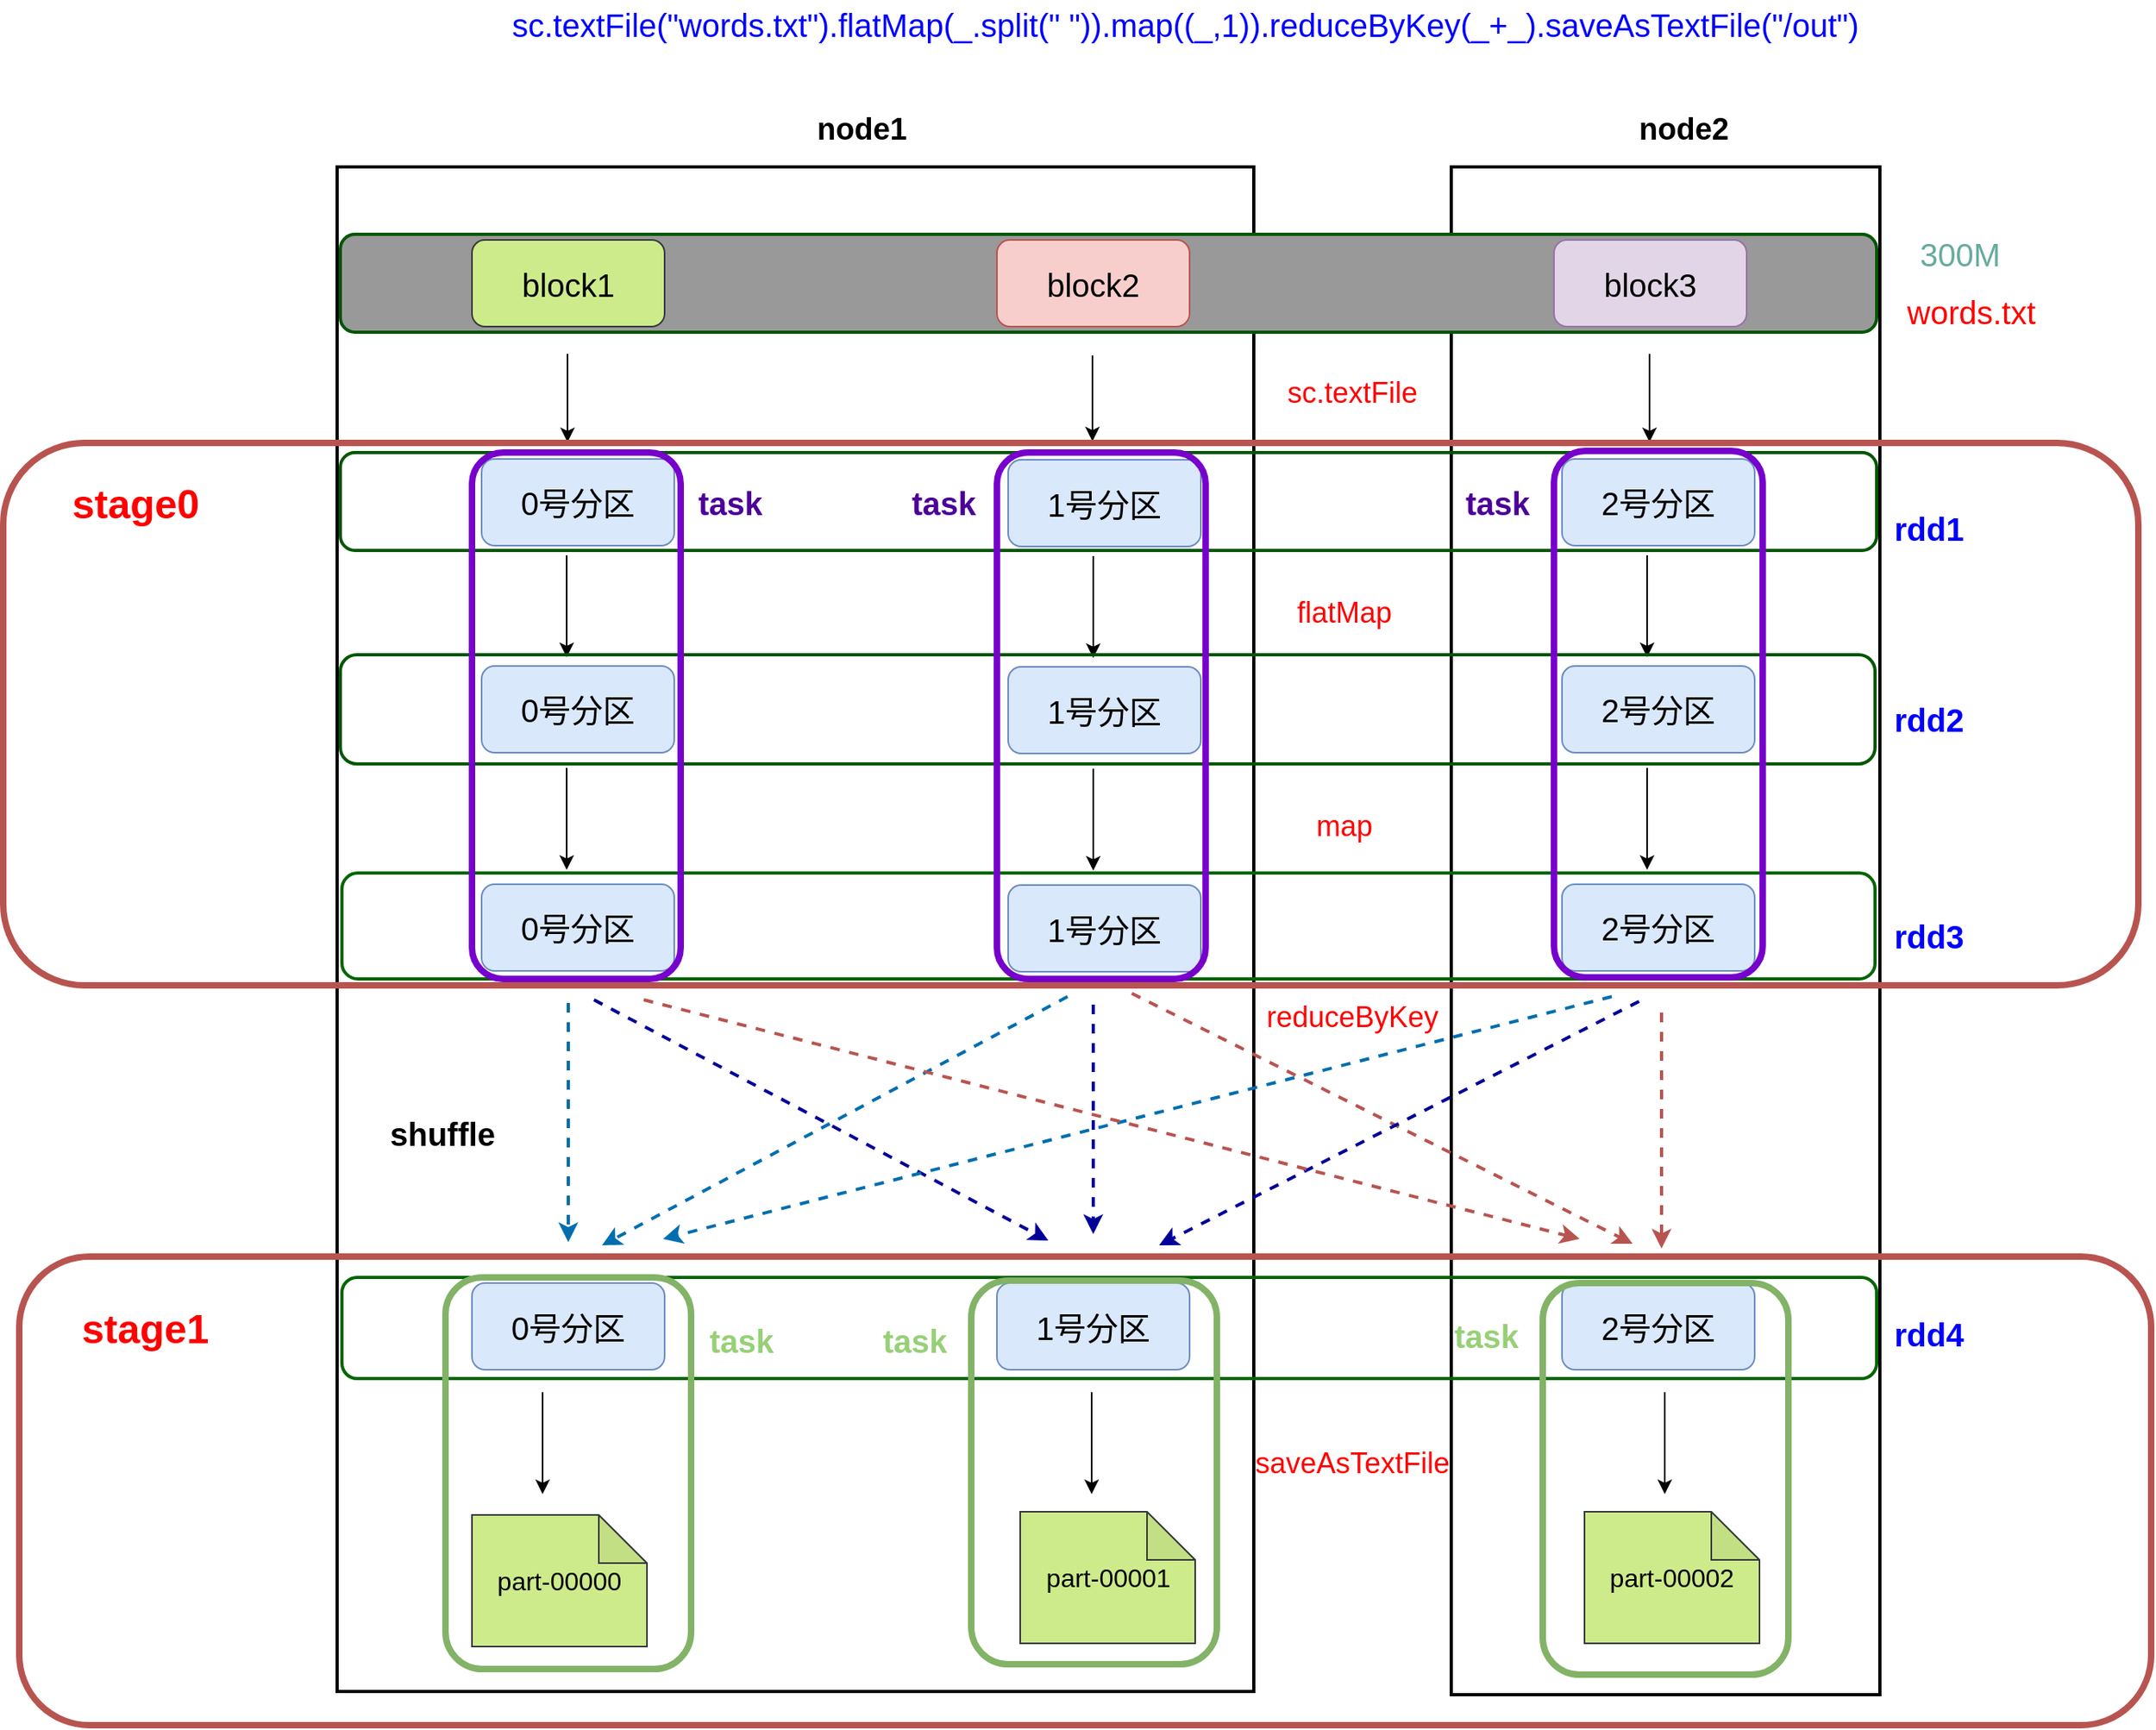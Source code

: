 <mxfile version="11.1.4" type="device"><diagram id="9jOsNlZzZztJnfB8J39i" name="Page-1"><mxGraphModel dx="2062" dy="1224" grid="0" gridSize="10" guides="1" tooltips="1" connect="1" arrows="1" fold="1" page="0" pageScale="1" pageWidth="827" pageHeight="1169" background="none" math="0" shadow="0"><root><mxCell id="0"/><mxCell id="1" parent="0"/><mxCell id="0o_KEIfpYe0PyPbBQkl--56" value="" style="rounded=0;whiteSpace=wrap;html=1;strokeColor=#000000;fillColor=#FFFFFF;gradientColor=#ffffff;strokeWidth=2;" parent="1" vertex="1"><mxGeometry x="616" y="23" width="267" height="952" as="geometry"/></mxCell><mxCell id="0o_KEIfpYe0PyPbBQkl--55" value="" style="rounded=0;whiteSpace=wrap;html=1;strokeColor=#000000;fillColor=#FFFFFF;gradientColor=#ffffff;strokeWidth=2;" parent="1" vertex="1"><mxGeometry x="-78" y="23" width="571" height="950" as="geometry"/></mxCell><mxCell id="0o_KEIfpYe0PyPbBQkl--109" value="" style="rounded=1;whiteSpace=wrap;html=1;shadow=0;fillColor=#999999;glass=0;strokeWidth=2;strokeColor=#005700;fontColor=#ffffff;" parent="1" vertex="1"><mxGeometry x="-76" y="65" width="957" height="61" as="geometry"/></mxCell><mxCell id="0o_KEIfpYe0PyPbBQkl--4" value="&lt;font style=&quot;font-size: 20px&quot; color=&quot;#0000ff&quot;&gt;sc.textFile(&quot;words.txt&quot;).flatMap(_.split(&quot; &quot;)).map((_,1)).reduceByKey(_+_).saveAsTextFile(&quot;/out&quot;)&lt;/font&gt;" style="text;html=1;resizable=0;points=[];autosize=1;align=left;verticalAlign=top;spacingTop=-4;" parent="1" vertex="1"><mxGeometry x="28.5" y="-80.5" width="849" height="17" as="geometry"/></mxCell><mxCell id="0o_KEIfpYe0PyPbBQkl--6" value="&lt;font style=&quot;font-size: 20px&quot;&gt;block1&lt;/font&gt;" style="rounded=1;whiteSpace=wrap;html=1;fillColor=#cdeb8b;strokeColor=#36393d;" parent="1" vertex="1"><mxGeometry x="6" y="68.5" width="120" height="54" as="geometry"/></mxCell><mxCell id="0o_KEIfpYe0PyPbBQkl--9" value="&lt;font style=&quot;font-size: 20px&quot; color=&quot;#ff0000&quot;&gt;words.txt&lt;/font&gt;" style="text;html=1;resizable=0;points=[];autosize=1;align=left;verticalAlign=top;spacingTop=-4;" parent="1" vertex="1"><mxGeometry x="898" y="98.5" width="90" height="17" as="geometry"/></mxCell><mxCell id="0o_KEIfpYe0PyPbBQkl--11" value="&lt;span style=&quot;color: rgb(103 , 171 , 159) ; font-size: 20px&quot;&gt;300M&lt;/span&gt;" style="text;html=1;resizable=0;points=[];autosize=1;align=left;verticalAlign=top;spacingTop=-4;" parent="1" vertex="1"><mxGeometry x="905.5" y="63" width="60" height="17" as="geometry"/></mxCell><mxCell id="0o_KEIfpYe0PyPbBQkl--15" value="" style="endArrow=classic;html=1;" parent="1" edge="1"><mxGeometry width="50" height="50" relative="1" as="geometry"><mxPoint x="65.5" y="139.5" as="sourcePoint"/><mxPoint x="65.5" y="194.5" as="targetPoint"/></mxGeometry></mxCell><mxCell id="0o_KEIfpYe0PyPbBQkl--16" value="&lt;font style=&quot;font-size: 20px&quot;&gt;0号分区&lt;/font&gt;" style="rounded=1;whiteSpace=wrap;html=1;fillColor=#dae8fc;strokeColor=#6c8ebf;" parent="1" vertex="1"><mxGeometry x="12" y="205" width="120" height="54" as="geometry"/></mxCell><mxCell id="0o_KEIfpYe0PyPbBQkl--31" value="&lt;font style=&quot;font-size: 20px&quot;&gt;0号分区&lt;/font&gt;" style="rounded=1;whiteSpace=wrap;html=1;fillColor=#dae8fc;strokeColor=#6c8ebf;" parent="1" vertex="1"><mxGeometry x="12" y="334" width="120" height="54" as="geometry"/></mxCell><mxCell id="0o_KEIfpYe0PyPbBQkl--32" value="" style="endArrow=classic;html=1;" parent="1" edge="1"><mxGeometry width="50" height="50" relative="1" as="geometry"><mxPoint x="65" y="265" as="sourcePoint"/><mxPoint x="65" y="328.5" as="targetPoint"/></mxGeometry></mxCell><mxCell id="0o_KEIfpYe0PyPbBQkl--33" value="&lt;font style=&quot;font-size: 20px&quot;&gt;0号分区&lt;/font&gt;" style="rounded=1;whiteSpace=wrap;html=1;fillColor=#dae8fc;strokeColor=#6c8ebf;" parent="1" vertex="1"><mxGeometry x="12" y="470" width="120" height="54" as="geometry"/></mxCell><mxCell id="0o_KEIfpYe0PyPbBQkl--34" value="" style="endArrow=classic;html=1;" parent="1" edge="1"><mxGeometry width="50" height="50" relative="1" as="geometry"><mxPoint x="65" y="397.5" as="sourcePoint"/><mxPoint x="65" y="461" as="targetPoint"/></mxGeometry></mxCell><mxCell id="0o_KEIfpYe0PyPbBQkl--35" value="&lt;font style=&quot;font-size: 20px&quot;&gt;0号分区&lt;/font&gt;" style="rounded=1;whiteSpace=wrap;html=1;fillColor=#dae8fc;strokeColor=#6c8ebf;" parent="1" vertex="1"><mxGeometry x="6" y="718.5" width="120" height="54" as="geometry"/></mxCell><mxCell id="0o_KEIfpYe0PyPbBQkl--36" value="" style="endArrow=classic;html=1;fillColor=#1ba1e2;strokeColor=#006EAF;dashed=1;strokeWidth=2;" parent="1" edge="1"><mxGeometry width="50" height="50" relative="1" as="geometry"><mxPoint x="66" y="544" as="sourcePoint"/><mxPoint x="66" y="693" as="targetPoint"/></mxGeometry></mxCell><mxCell id="0o_KEIfpYe0PyPbBQkl--37" value="&lt;font style=&quot;font-size: 20px&quot;&gt;block2&lt;/font&gt;" style="rounded=1;whiteSpace=wrap;html=1;fillColor=#f8cecc;strokeColor=#b85450;" parent="1" vertex="1"><mxGeometry x="333" y="68.5" width="120" height="54" as="geometry"/></mxCell><mxCell id="0o_KEIfpYe0PyPbBQkl--38" value="" style="endArrow=classic;html=1;" parent="1" edge="1"><mxGeometry width="50" height="50" relative="1" as="geometry"><mxPoint x="392.5" y="140.5" as="sourcePoint"/><mxPoint x="392.5" y="194" as="targetPoint"/></mxGeometry></mxCell><mxCell id="0o_KEIfpYe0PyPbBQkl--39" value="&lt;font style=&quot;font-size: 20px&quot;&gt;1号分区&lt;/font&gt;" style="rounded=1;whiteSpace=wrap;html=1;fillColor=#dae8fc;strokeColor=#6c8ebf;" parent="1" vertex="1"><mxGeometry x="340" y="205.5" width="120" height="54" as="geometry"/></mxCell><mxCell id="0o_KEIfpYe0PyPbBQkl--40" value="&lt;span style=&quot;font-size: 20px&quot;&gt;1号分区&lt;/span&gt;" style="rounded=1;whiteSpace=wrap;html=1;fillColor=#dae8fc;strokeColor=#6c8ebf;" parent="1" vertex="1"><mxGeometry x="340" y="334.5" width="120" height="54" as="geometry"/></mxCell><mxCell id="0o_KEIfpYe0PyPbBQkl--41" value="" style="endArrow=classic;html=1;" parent="1" edge="1"><mxGeometry width="50" height="50" relative="1" as="geometry"><mxPoint x="393" y="265.5" as="sourcePoint"/><mxPoint x="393" y="329" as="targetPoint"/></mxGeometry></mxCell><mxCell id="0o_KEIfpYe0PyPbBQkl--42" value="&lt;span style=&quot;font-size: 20px&quot;&gt;1号分区&lt;/span&gt;" style="rounded=1;whiteSpace=wrap;html=1;fillColor=#dae8fc;strokeColor=#6c8ebf;" parent="1" vertex="1"><mxGeometry x="340" y="470.5" width="120" height="54" as="geometry"/></mxCell><mxCell id="0o_KEIfpYe0PyPbBQkl--43" value="" style="endArrow=classic;html=1;" parent="1" edge="1"><mxGeometry width="50" height="50" relative="1" as="geometry"><mxPoint x="393" y="398" as="sourcePoint"/><mxPoint x="393" y="461.5" as="targetPoint"/></mxGeometry></mxCell><mxCell id="0o_KEIfpYe0PyPbBQkl--44" value="&lt;span style=&quot;font-size: 20px&quot;&gt;1号分区&lt;/span&gt;" style="rounded=1;whiteSpace=wrap;html=1;fillColor=#dae8fc;strokeColor=#6c8ebf;" parent="1" vertex="1"><mxGeometry x="333" y="718.5" width="120" height="54" as="geometry"/></mxCell><mxCell id="0o_KEIfpYe0PyPbBQkl--46" value="&lt;font style=&quot;font-size: 20px&quot;&gt;block3&lt;/font&gt;" style="rounded=1;whiteSpace=wrap;html=1;fillColor=#e1d5e7;strokeColor=#9673a6;" parent="1" vertex="1"><mxGeometry x="680" y="68.5" width="120" height="54" as="geometry"/></mxCell><mxCell id="0o_KEIfpYe0PyPbBQkl--47" value="" style="endArrow=classic;html=1;" parent="1" edge="1"><mxGeometry width="50" height="50" relative="1" as="geometry"><mxPoint x="739.5" y="139.5" as="sourcePoint"/><mxPoint x="739.5" y="194.5" as="targetPoint"/></mxGeometry></mxCell><mxCell id="0o_KEIfpYe0PyPbBQkl--48" value="&lt;font style=&quot;font-size: 20px&quot;&gt;2号分区&lt;/font&gt;" style="rounded=1;whiteSpace=wrap;html=1;fillColor=#dae8fc;strokeColor=#6c8ebf;" parent="1" vertex="1"><mxGeometry x="685" y="205" width="120" height="54" as="geometry"/></mxCell><mxCell id="0o_KEIfpYe0PyPbBQkl--49" value="&lt;span style=&quot;font-size: 20px&quot;&gt;2号分区&lt;/span&gt;" style="rounded=1;whiteSpace=wrap;html=1;fillColor=#dae8fc;strokeColor=#6c8ebf;" parent="1" vertex="1"><mxGeometry x="685" y="334" width="120" height="54" as="geometry"/></mxCell><mxCell id="0o_KEIfpYe0PyPbBQkl--50" value="" style="endArrow=classic;html=1;" parent="1" edge="1"><mxGeometry width="50" height="50" relative="1" as="geometry"><mxPoint x="738" y="265" as="sourcePoint"/><mxPoint x="738" y="328.5" as="targetPoint"/></mxGeometry></mxCell><mxCell id="0o_KEIfpYe0PyPbBQkl--51" value="&lt;span style=&quot;font-size: 20px&quot;&gt;2号分区&lt;/span&gt;" style="rounded=1;whiteSpace=wrap;html=1;fillColor=#dae8fc;strokeColor=#6c8ebf;" parent="1" vertex="1"><mxGeometry x="685" y="470" width="120" height="54" as="geometry"/></mxCell><mxCell id="0o_KEIfpYe0PyPbBQkl--52" value="" style="endArrow=classic;html=1;" parent="1" edge="1"><mxGeometry width="50" height="50" relative="1" as="geometry"><mxPoint x="738" y="397.5" as="sourcePoint"/><mxPoint x="738" y="461" as="targetPoint"/></mxGeometry></mxCell><mxCell id="0o_KEIfpYe0PyPbBQkl--53" value="&lt;span style=&quot;font-size: 20px&quot;&gt;2号分区&lt;/span&gt;" style="rounded=1;whiteSpace=wrap;html=1;fillColor=#dae8fc;strokeColor=#6c8ebf;" parent="1" vertex="1"><mxGeometry x="685" y="718.5" width="120" height="54" as="geometry"/></mxCell><mxCell id="0o_KEIfpYe0PyPbBQkl--58" value="&lt;font style=&quot;font-size: 19px&quot;&gt;&lt;b&gt;node1&lt;/b&gt;&lt;/font&gt;" style="text;html=1;resizable=0;points=[];autosize=1;align=left;verticalAlign=top;spacingTop=-4;" parent="1" vertex="1"><mxGeometry x="219" y="-14" width="66" height="16" as="geometry"/></mxCell><mxCell id="0o_KEIfpYe0PyPbBQkl--59" value="&lt;span style=&quot;font-size: 19px&quot;&gt;&lt;b&gt;node2&lt;/b&gt;&lt;/span&gt;" style="text;html=1;resizable=0;points=[];autosize=1;align=left;verticalAlign=top;spacingTop=-4;" parent="1" vertex="1"><mxGeometry x="731" y="-14" width="66" height="16" as="geometry"/></mxCell><mxCell id="0o_KEIfpYe0PyPbBQkl--62" value="&lt;font style=&quot;font-size: 18px&quot; color=&quot;#ff0000&quot;&gt;sc.textFile&lt;/font&gt;" style="text;html=1;resizable=0;points=[];autosize=1;align=left;verticalAlign=top;spacingTop=-4;" parent="1" vertex="1"><mxGeometry x="512" y="151" width="91" height="16" as="geometry"/></mxCell><mxCell id="0o_KEIfpYe0PyPbBQkl--63" value="" style="rounded=1;whiteSpace=wrap;html=1;shadow=0;fillColor=none;glass=0;strokeWidth=2;strokeColor=#005700;fontColor=#ffffff;" parent="1" vertex="1"><mxGeometry x="-76" y="201" width="957" height="61" as="geometry"/></mxCell><mxCell id="0o_KEIfpYe0PyPbBQkl--64" value="&lt;font style=&quot;font-size: 20px&quot; color=&quot;#0000ff&quot;&gt;&lt;b&gt;rdd1&lt;/b&gt;&lt;/font&gt;" style="text;html=1;resizable=0;points=[];autosize=1;align=left;verticalAlign=top;spacingTop=-4;" parent="1" vertex="1"><mxGeometry x="890" y="234" width="53" height="17" as="geometry"/></mxCell><mxCell id="0o_KEIfpYe0PyPbBQkl--65" value="" style="rounded=1;whiteSpace=wrap;html=1;shadow=0;fillColor=none;strokeWidth=2;strokeColor=#005700;fontColor=#ffffff;" parent="1" vertex="1"><mxGeometry x="-76" y="327" width="956" height="68" as="geometry"/></mxCell><mxCell id="0o_KEIfpYe0PyPbBQkl--66" value="&lt;b style=&quot;color: rgb(0 , 0 , 255) ; font-size: 20px&quot;&gt;rdd2&lt;/b&gt;&lt;span style=&quot;font-size: 20px&quot;&gt;&lt;br&gt;&lt;/span&gt;" style="text;html=1;resizable=0;points=[];autosize=1;align=left;verticalAlign=top;spacingTop=-4;" parent="1" vertex="1"><mxGeometry x="890" y="353" width="53" height="17" as="geometry"/></mxCell><mxCell id="0o_KEIfpYe0PyPbBQkl--68" value="&lt;b style=&quot;color: rgb(0 , 0 , 255) ; font-size: 20px&quot;&gt;rdd3&lt;/b&gt;&lt;span style=&quot;font-size: 20px&quot;&gt;&lt;br&gt;&lt;/span&gt;" style="text;html=1;resizable=0;points=[];autosize=1;align=left;verticalAlign=top;spacingTop=-4;" parent="1" vertex="1"><mxGeometry x="890" y="487.5" width="53" height="17" as="geometry"/></mxCell><mxCell id="0o_KEIfpYe0PyPbBQkl--70" value="" style="rounded=1;whiteSpace=wrap;html=1;shadow=0;glass=1;strokeWidth=2;fillColor=none;gradientColor=none;strokeColor=#006600;" parent="1" vertex="1"><mxGeometry x="-75" y="463" width="955" height="66" as="geometry"/></mxCell><mxCell id="0o_KEIfpYe0PyPbBQkl--71" value="&lt;span style=&quot;font-size: 18px&quot;&gt;&lt;font color=&quot;#ff0000&quot;&gt;flatMap&lt;/font&gt;&lt;/span&gt;" style="text;html=1;resizable=0;points=[];autosize=1;align=left;verticalAlign=top;spacingTop=-4;" parent="1" vertex="1"><mxGeometry x="518" y="287.5" width="69" height="16" as="geometry"/></mxCell><mxCell id="0o_KEIfpYe0PyPbBQkl--72" value="&lt;span style=&quot;font-size: 18px&quot;&gt;&lt;font color=&quot;#ff0000&quot;&gt;map&lt;/font&gt;&lt;/span&gt;" style="text;html=1;resizable=0;points=[];autosize=1;align=left;verticalAlign=top;spacingTop=-4;" parent="1" vertex="1"><mxGeometry x="530" y="421" width="45" height="16" as="geometry"/></mxCell><mxCell id="0o_KEIfpYe0PyPbBQkl--76" value="&lt;span style=&quot;font-size: 18px&quot;&gt;&lt;font color=&quot;#ff0000&quot;&gt;reduceByKey&lt;/font&gt;&lt;/span&gt;" style="text;html=1;resizable=0;points=[];autosize=1;align=left;verticalAlign=top;spacingTop=-4;" parent="1" vertex="1"><mxGeometry x="499" y="540" width="117" height="16" as="geometry"/></mxCell><mxCell id="0o_KEIfpYe0PyPbBQkl--77" value="&lt;b style=&quot;color: rgb(0 , 0 , 255) ; font-size: 20px&quot;&gt;rdd4&lt;/b&gt;" style="text;html=1;resizable=0;points=[];autosize=1;align=left;verticalAlign=top;spacingTop=-4;" parent="1" vertex="1"><mxGeometry x="890" y="736" width="53" height="17" as="geometry"/></mxCell><mxCell id="0o_KEIfpYe0PyPbBQkl--81" value="" style="endArrow=classic;html=1;dashed=1;strokeWidth=2;strokeColor=#000099;" parent="1" edge="1"><mxGeometry width="50" height="50" relative="1" as="geometry"><mxPoint x="82" y="542" as="sourcePoint"/><mxPoint x="365" y="692" as="targetPoint"/></mxGeometry></mxCell><mxCell id="0o_KEIfpYe0PyPbBQkl--83" value="" style="endArrow=classic;html=1;fillColor=#1ba1e2;strokeColor=#006EAF;dashed=1;strokeWidth=2;" parent="1" edge="1"><mxGeometry width="50" height="50" relative="1" as="geometry"><mxPoint x="377" y="540" as="sourcePoint"/><mxPoint x="87" y="695" as="targetPoint"/></mxGeometry></mxCell><mxCell id="0o_KEIfpYe0PyPbBQkl--84" value="" style="endArrow=classic;html=1;fillColor=#1ba1e2;strokeColor=#006EAF;dashed=1;strokeWidth=2;" parent="1" edge="1"><mxGeometry width="50" height="50" relative="1" as="geometry"><mxPoint x="716" y="540" as="sourcePoint"/><mxPoint x="125" y="691" as="targetPoint"/></mxGeometry></mxCell><mxCell id="0o_KEIfpYe0PyPbBQkl--86" value="" style="endArrow=classic;html=1;dashed=1;strokeWidth=2;strokeColor=#000099;" parent="1" edge="1"><mxGeometry width="50" height="50" relative="1" as="geometry"><mxPoint x="393" y="545" as="sourcePoint"/><mxPoint x="393" y="688" as="targetPoint"/></mxGeometry></mxCell><mxCell id="0o_KEIfpYe0PyPbBQkl--87" value="" style="endArrow=classic;html=1;dashed=1;strokeWidth=2;gradientColor=#ea6b66;fillColor=#f8cecc;strokeColor=#b85450;" parent="1" edge="1"><mxGeometry width="50" height="50" relative="1" as="geometry"><mxPoint x="417" y="538" as="sourcePoint"/><mxPoint x="729" y="694" as="targetPoint"/></mxGeometry></mxCell><mxCell id="0o_KEIfpYe0PyPbBQkl--88" value="" style="endArrow=classic;html=1;dashed=1;strokeWidth=2;strokeColor=#000099;" parent="1" edge="1"><mxGeometry width="50" height="50" relative="1" as="geometry"><mxPoint x="733" y="543" as="sourcePoint"/><mxPoint x="434" y="695" as="targetPoint"/></mxGeometry></mxCell><mxCell id="0o_KEIfpYe0PyPbBQkl--89" value="" style="endArrow=classic;html=1;dashed=1;strokeWidth=2;gradientColor=#ea6b66;fillColor=#f8cecc;strokeColor=#b85450;" parent="1" edge="1"><mxGeometry width="50" height="50" relative="1" as="geometry"><mxPoint x="747" y="550" as="sourcePoint"/><mxPoint x="747" y="697" as="targetPoint"/></mxGeometry></mxCell><mxCell id="0o_KEIfpYe0PyPbBQkl--91" value="" style="rounded=1;whiteSpace=wrap;html=1;shadow=0;glass=0;strokeWidth=2;fillColor=none;gradientColor=none;strokeColor=#006600;" parent="1" vertex="1"><mxGeometry x="-75" y="715" width="956" height="63" as="geometry"/></mxCell><mxCell id="0o_KEIfpYe0PyPbBQkl--92" value="&lt;b&gt;&lt;font style=&quot;font-size: 20px&quot;&gt;shuffle&lt;/font&gt;&lt;/b&gt;" style="text;html=1;resizable=0;points=[];autosize=1;align=left;verticalAlign=top;spacingTop=-4;" parent="1" vertex="1"><mxGeometry x="-47.5" y="611" width="76" height="17" as="geometry"/></mxCell><mxCell id="0o_KEIfpYe0PyPbBQkl--93" value="&lt;span style=&quot;color: rgb(255 , 0 , 0) ; font-size: 18px&quot;&gt;saveAsTextFile&lt;/span&gt;" style="text;html=1;resizable=0;points=[];autosize=1;align=left;verticalAlign=top;spacingTop=-4;" parent="1" vertex="1"><mxGeometry x="492" y="818" width="131" height="16" as="geometry"/></mxCell><mxCell id="0o_KEIfpYe0PyPbBQkl--94" value="" style="endArrow=classic;html=1;" parent="1" edge="1"><mxGeometry width="50" height="50" relative="1" as="geometry"><mxPoint x="50" y="786.5" as="sourcePoint"/><mxPoint x="50" y="850" as="targetPoint"/></mxGeometry></mxCell><mxCell id="0o_KEIfpYe0PyPbBQkl--95" value="" style="endArrow=classic;html=1;" parent="1" edge="1"><mxGeometry width="50" height="50" relative="1" as="geometry"><mxPoint x="392" y="786.5" as="sourcePoint"/><mxPoint x="392" y="850" as="targetPoint"/></mxGeometry></mxCell><mxCell id="0o_KEIfpYe0PyPbBQkl--96" value="" style="endArrow=classic;html=1;" parent="1" edge="1"><mxGeometry width="50" height="50" relative="1" as="geometry"><mxPoint x="749" y="786.5" as="sourcePoint"/><mxPoint x="749" y="850" as="targetPoint"/></mxGeometry></mxCell><mxCell id="0o_KEIfpYe0PyPbBQkl--97" value="&lt;font style=&quot;font-size: 16px&quot;&gt;part-00000&lt;/font&gt;" style="shape=note;whiteSpace=wrap;html=1;backgroundOutline=1;darkOpacity=0.05;rounded=1;shadow=0;glass=0;strokeWidth=1;fillColor=#cdeb8b;strokeColor=#36393d;" parent="1" vertex="1"><mxGeometry x="6" y="863" width="109" height="82" as="geometry"/></mxCell><mxCell id="0o_KEIfpYe0PyPbBQkl--99" value="&lt;font style=&quot;font-size: 16px&quot;&gt;part-00002&lt;/font&gt;" style="shape=note;whiteSpace=wrap;html=1;backgroundOutline=1;darkOpacity=0.05;rounded=1;shadow=0;glass=0;strokeWidth=1;fillColor=#cdeb8b;strokeColor=#36393d;" parent="1" vertex="1"><mxGeometry x="699" y="861" width="109" height="82" as="geometry"/></mxCell><mxCell id="0o_KEIfpYe0PyPbBQkl--100" value="&lt;font style=&quot;font-size: 16px&quot;&gt;part-00001&lt;/font&gt;" style="shape=note;whiteSpace=wrap;html=1;backgroundOutline=1;darkOpacity=0.05;rounded=1;shadow=0;glass=0;strokeWidth=1;fillColor=#cdeb8b;strokeColor=#36393d;" parent="1" vertex="1"><mxGeometry x="347.5" y="861" width="109" height="82" as="geometry"/></mxCell><mxCell id="7XYpDF57uzY0lAd8pGyI-2" value="" style="endArrow=classic;html=1;dashed=1;strokeWidth=2;gradientColor=#ea6b66;fillColor=#f8cecc;strokeColor=#b85450;" parent="1" edge="1"><mxGeometry width="50" height="50" relative="1" as="geometry"><mxPoint x="113" y="542" as="sourcePoint"/><mxPoint x="696" y="691" as="targetPoint"/></mxGeometry></mxCell><mxCell id="7XYpDF57uzY0lAd8pGyI-6" value="" style="rounded=1;whiteSpace=wrap;html=1;shadow=0;glass=0;comic=0;strokeWidth=4;fillColor=none;strokeColor=#b85450;" parent="1" vertex="1"><mxGeometry x="-276" y="702" width="1328" height="292" as="geometry"/></mxCell><mxCell id="7XYpDF57uzY0lAd8pGyI-7" value="&lt;font color=&quot;#ff0000&quot; size=&quot;1&quot;&gt;&lt;b style=&quot;font-size: 25px&quot;&gt;stage1&lt;/b&gt;&lt;/font&gt;" style="text;html=1;resizable=0;points=[];autosize=1;align=left;verticalAlign=top;spacingTop=-4;" parent="1" vertex="1"><mxGeometry x="-239" y="728.5" width="89" height="20" as="geometry"/></mxCell><mxCell id="7XYpDF57uzY0lAd8pGyI-8" value="" style="rounded=1;whiteSpace=wrap;html=1;shadow=0;glass=0;comic=0;strokeColor=#b85450;strokeWidth=4;fillColor=none;" parent="1" vertex="1"><mxGeometry x="-286" y="195" width="1330" height="338" as="geometry"/></mxCell><mxCell id="7XYpDF57uzY0lAd8pGyI-10" value="&lt;b style=&quot;color: rgb(255 , 0 , 0) ; font-size: 25px&quot;&gt;stage0&lt;br&gt;&lt;br&gt;&lt;/b&gt;" style="text;html=1;resizable=0;points=[];autosize=1;align=left;verticalAlign=top;spacingTop=-4;" parent="1" vertex="1"><mxGeometry x="-245" y="215" width="89" height="38" as="geometry"/></mxCell><mxCell id="7XYpDF57uzY0lAd8pGyI-11" value="" style="rounded=1;whiteSpace=wrap;html=1;shadow=0;glass=0;comic=0;strokeColor=#7700CC;strokeWidth=4;fillColor=none;fontColor=#ffffff;" parent="1" vertex="1"><mxGeometry x="6" y="201" width="130" height="328" as="geometry"/></mxCell><mxCell id="7XYpDF57uzY0lAd8pGyI-12" value="" style="rounded=1;whiteSpace=wrap;html=1;shadow=0;glass=0;comic=0;strokeColor=#7700CC;strokeWidth=4;fillColor=none;fontColor=#ffffff;" parent="1" vertex="1"><mxGeometry x="333" y="201" width="130" height="328" as="geometry"/></mxCell><mxCell id="7XYpDF57uzY0lAd8pGyI-13" value="" style="rounded=1;whiteSpace=wrap;html=1;shadow=0;glass=0;comic=0;strokeColor=#7700CC;strokeWidth=4;fillColor=none;fontColor=#ffffff;" parent="1" vertex="1"><mxGeometry x="680" y="200" width="130" height="328" as="geometry"/></mxCell><mxCell id="7XYpDF57uzY0lAd8pGyI-16" value="&lt;b&gt;&lt;font style=&quot;font-size: 20px&quot; color=&quot;#4c0099&quot;&gt;task&lt;/font&gt;&lt;/b&gt;" style="text;html=1;resizable=0;points=[];autosize=1;align=left;verticalAlign=top;spacingTop=-4;" parent="1" vertex="1"><mxGeometry x="145" y="218" width="50" height="17" as="geometry"/></mxCell><mxCell id="7XYpDF57uzY0lAd8pGyI-18" value="&lt;b&gt;&lt;font style=&quot;font-size: 20px&quot; color=&quot;#4c0099&quot;&gt;task&lt;/font&gt;&lt;/b&gt;" style="text;html=1;resizable=0;points=[];autosize=1;align=left;verticalAlign=top;spacingTop=-4;" parent="1" vertex="1"><mxGeometry x="278" y="218" width="50" height="17" as="geometry"/></mxCell><mxCell id="7XYpDF57uzY0lAd8pGyI-20" value="&lt;b&gt;&lt;font style=&quot;font-size: 20px&quot; color=&quot;#4c0099&quot;&gt;task&lt;/font&gt;&lt;/b&gt;" style="text;html=1;resizable=0;points=[];autosize=1;align=left;verticalAlign=top;spacingTop=-4;" parent="1" vertex="1"><mxGeometry x="623" y="218" width="50" height="17" as="geometry"/></mxCell><mxCell id="7XYpDF57uzY0lAd8pGyI-22" value="" style="rounded=1;whiteSpace=wrap;html=1;shadow=0;glass=0;comic=0;strokeColor=#82b366;strokeWidth=4;fillColor=none;gradientColor=#97d077;" parent="1" vertex="1"><mxGeometry x="-10.5" y="715" width="153" height="244" as="geometry"/></mxCell><mxCell id="7XYpDF57uzY0lAd8pGyI-23" value="" style="rounded=1;whiteSpace=wrap;html=1;shadow=0;glass=0;comic=0;strokeColor=#82b366;strokeWidth=4;fillColor=none;gradientColor=#97d077;" parent="1" vertex="1"><mxGeometry x="317" y="717" width="153" height="239" as="geometry"/></mxCell><mxCell id="7XYpDF57uzY0lAd8pGyI-24" value="" style="rounded=1;whiteSpace=wrap;html=1;shadow=0;glass=0;comic=0;strokeColor=#82b366;strokeWidth=4;fillColor=none;gradientColor=#97d077;" parent="1" vertex="1"><mxGeometry x="673" y="718.5" width="153" height="244" as="geometry"/></mxCell><mxCell id="7XYpDF57uzY0lAd8pGyI-25" value="&lt;font style=&quot;font-size: 20px&quot; color=&quot;#97d077&quot;&gt;&lt;b&gt;task&lt;/b&gt;&lt;/font&gt;" style="text;html=1;resizable=0;points=[];autosize=1;align=left;verticalAlign=top;spacingTop=-4;" parent="1" vertex="1"><mxGeometry x="152" y="740" width="50" height="17" as="geometry"/></mxCell><mxCell id="7XYpDF57uzY0lAd8pGyI-26" value="&lt;font style=&quot;font-size: 20px&quot; color=&quot;#97d077&quot;&gt;&lt;b&gt;task&lt;/b&gt;&lt;/font&gt;" style="text;html=1;resizable=0;points=[];autosize=1;align=left;verticalAlign=top;spacingTop=-4;" parent="1" vertex="1"><mxGeometry x="260" y="740" width="50" height="17" as="geometry"/></mxCell><mxCell id="7XYpDF57uzY0lAd8pGyI-27" value="&lt;font style=&quot;font-size: 20px&quot; color=&quot;#97d077&quot;&gt;&lt;b&gt;task&lt;/b&gt;&lt;/font&gt;" style="text;html=1;resizable=0;points=[];autosize=1;align=left;verticalAlign=top;spacingTop=-4;" parent="1" vertex="1"><mxGeometry x="616" y="737" width="50" height="17" as="geometry"/></mxCell></root></mxGraphModel></diagram></mxfile>